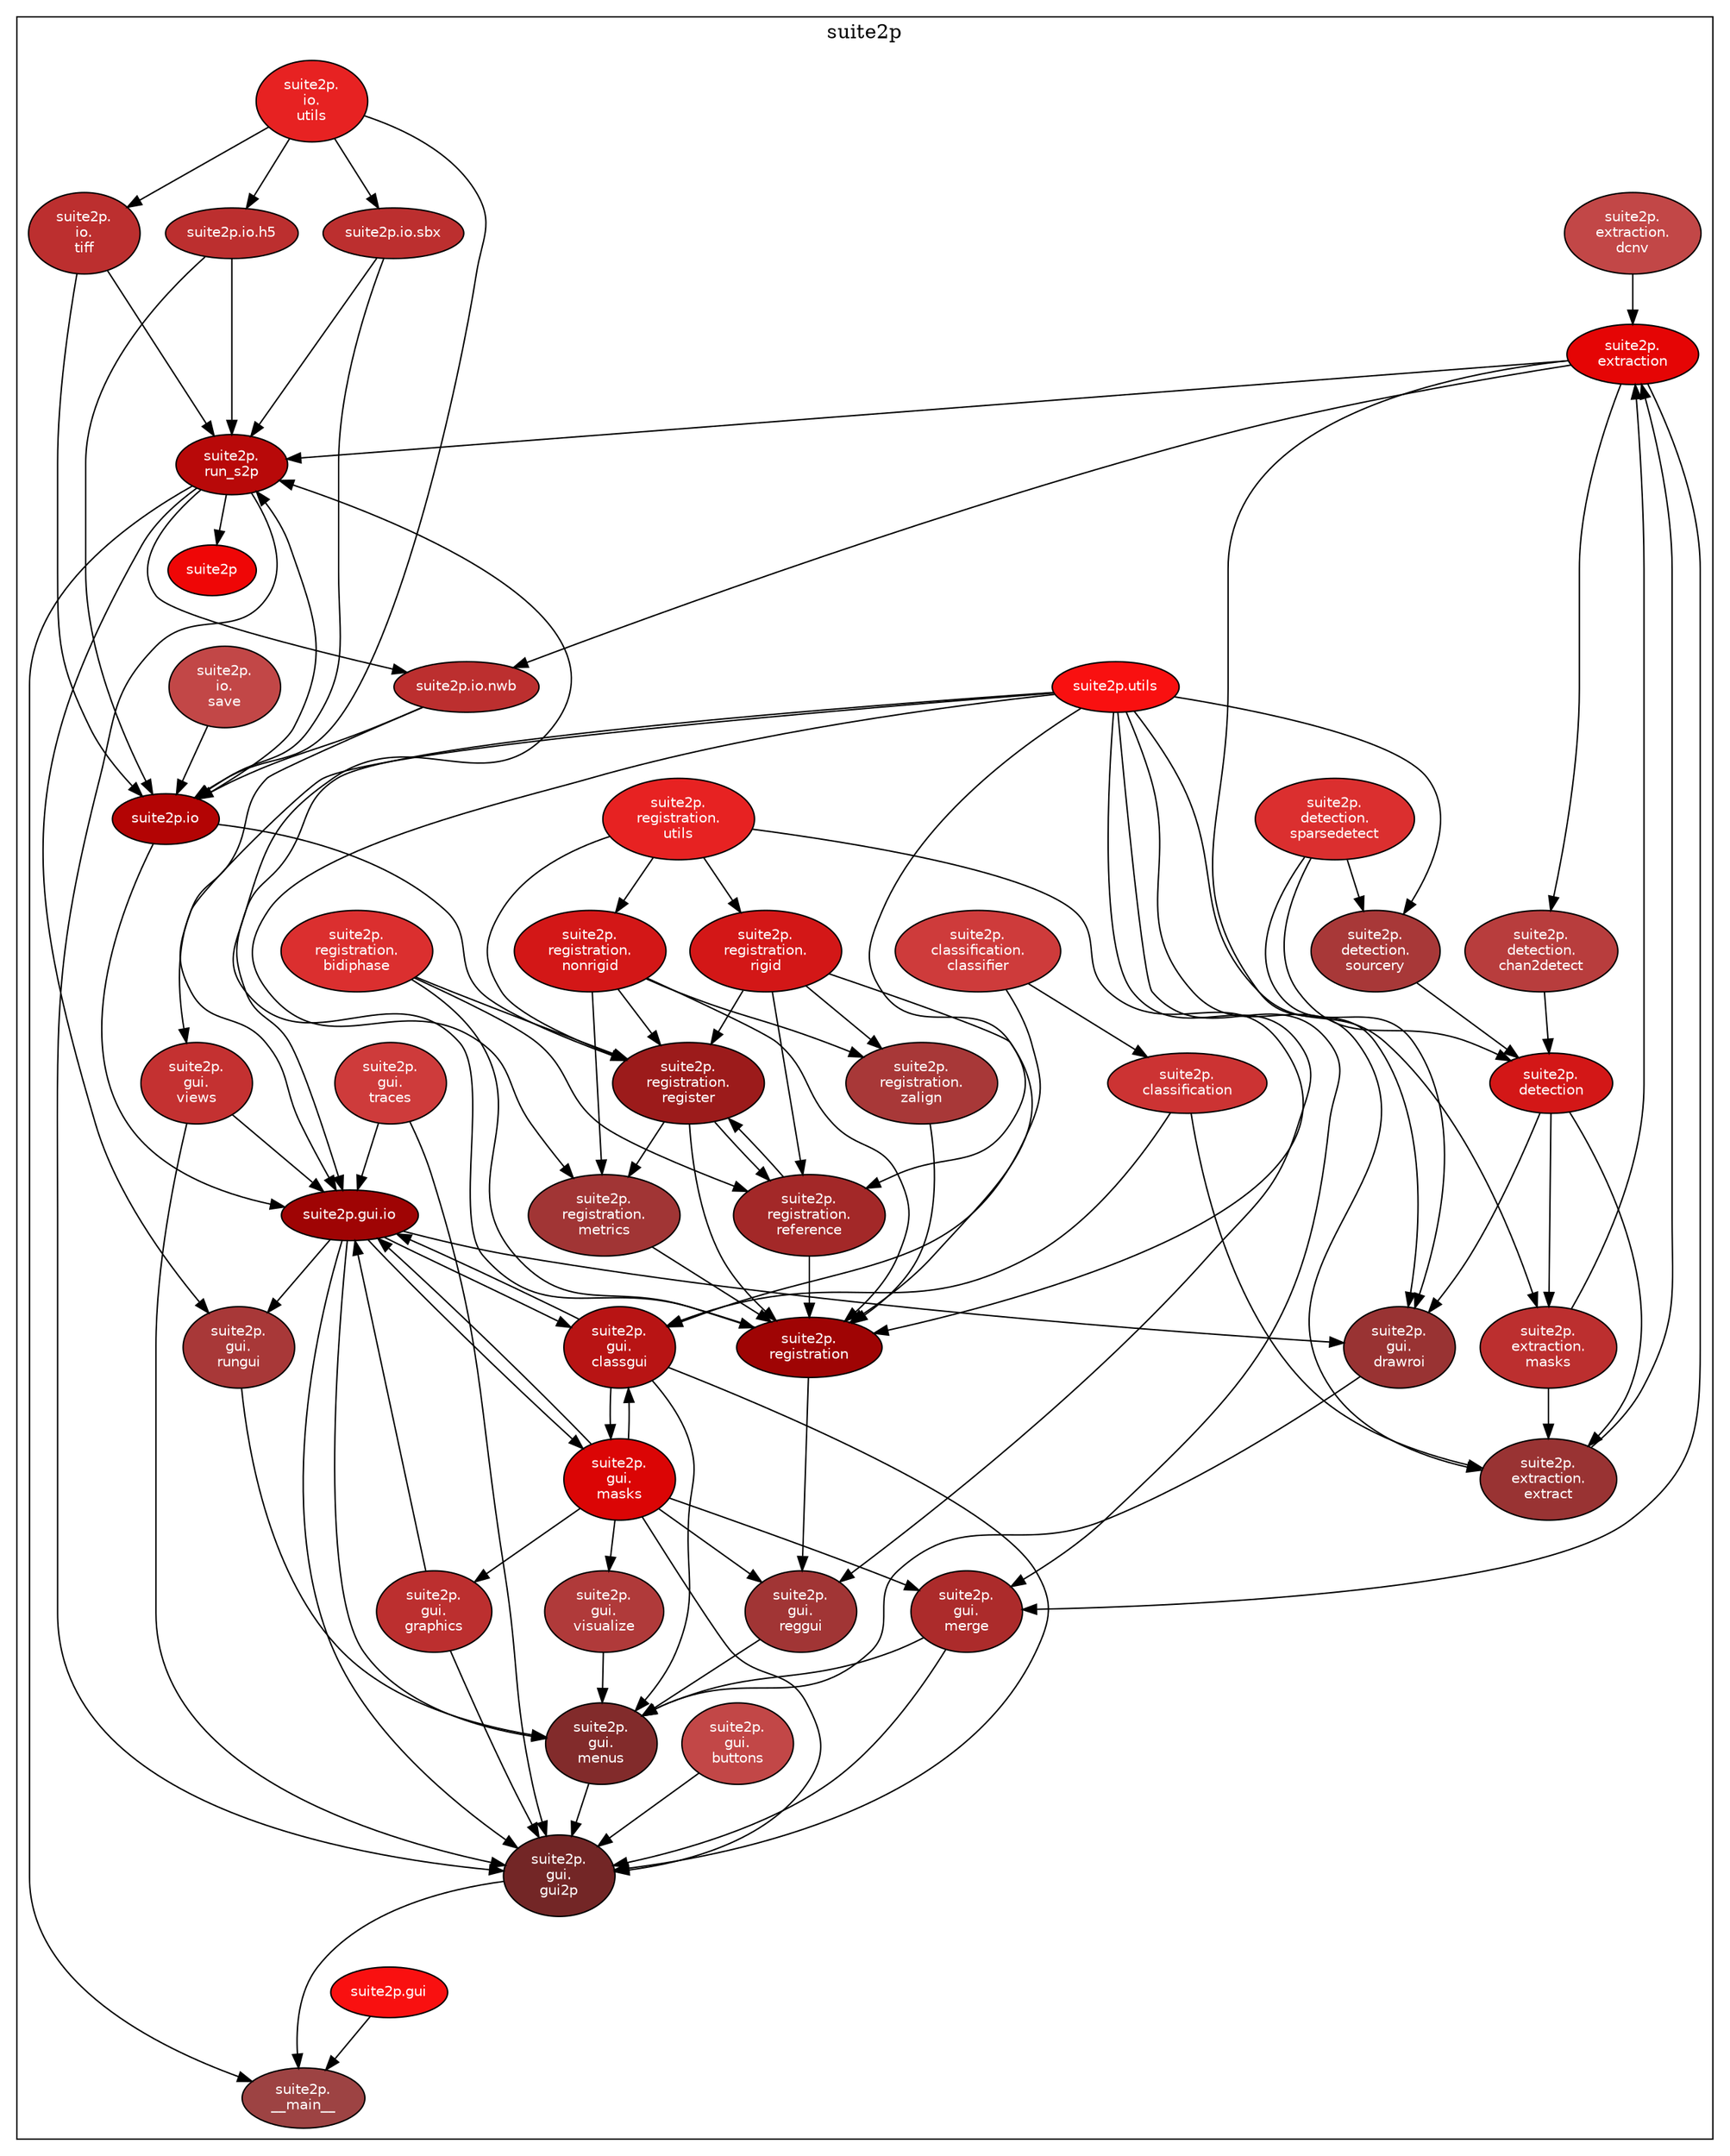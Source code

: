 
digraph G {

    compound = true;
    rankdir = TB;
    node [style=filled,fillcolor="#ffffff",fontcolor="#000000",fontname=Helvetica,fontsize=10];

subgraph cluster_suite2p {
    label = suite2p;
    suite2p [fillcolor="#ef0606",fontcolor="#ffffff"];
    suite2p___main__ [fillcolor="#9d4343",fontcolor="#ffffff",label="suite2p\.\n__main__"];
    suite2p_classification [fillcolor="#cc3333",fontcolor="#ffffff",label="suite2p\.\nclassification"];
    suite2p_classification_classifier [fillcolor="#ce3b3b",fontcolor="#ffffff",label="suite2p\.\nclassification\.\nclassifier"];
    suite2p_detection [fillcolor="#d31717",fontcolor="#ffffff",label="suite2p\.\ndetection"];
    suite2p_detection_chan2detect [fillcolor="#b83d3d",fontcolor="#ffffff",label="suite2p\.\ndetection\.\nchan2detect"];
    suite2p_detection_sourcery [fillcolor="#a83838",fontcolor="#ffffff",label="suite2p\.\ndetection\.\nsourcery"];
    suite2p_detection_sparsedetect [fillcolor="#db2f2f",fontcolor="#ffffff",label="suite2p\.\ndetection\.\nsparsedetect"];
    suite2p_extraction [fillcolor="#e50505",fontcolor="#ffffff",label="suite2p\.\nextraction"];
    suite2p_extraction_dcnv [fillcolor="#c24747",fontcolor="#ffffff",label="suite2p\.\nextraction\.\ndcnv"];
    suite2p_extraction_extract [fillcolor="#993333",fontcolor="#ffffff",label="suite2p\.\nextraction\.\nextract"];
    suite2p_extraction_masks [fillcolor="#bc2f2f",fontcolor="#ffffff",label="suite2p\.\nextraction\.\nmasks"];
    suite2p_gui [fillcolor="#f91010",fontcolor="#ffffff",label="suite2p.gui"];
    suite2p_gui_buttons [fillcolor="#c24747",fontcolor="#ffffff",label="suite2p\.\ngui\.\nbuttons"];
    suite2p_gui_classgui [fillcolor="#b81414",fontcolor="#ffffff",label="suite2p\.\ngui\.\nclassgui"];
    suite2p_gui_drawroi [fillcolor="#993333",fontcolor="#ffffff",label="suite2p\.\ngui\.\ndrawroi"];
    suite2p_gui_graphics [fillcolor="#bc2f2f",fontcolor="#ffffff",label="suite2p\.\ngui\.\ngraphics"];
    suite2p_gui_gui2p [fillcolor="#732626",fontcolor="#ffffff",label="suite2p\.\ngui\.\ngui2p"];
    suite2p_gui_io [fillcolor="#9f0404",fontcolor="#ffffff",label="suite2p.gui.io"];
    suite2p_gui_masks [fillcolor="#db0505",fontcolor="#ffffff",label="suite2p\.\ngui\.\nmasks"];
    suite2p_gui_menus [fillcolor="#822b2b",fontcolor="#ffffff",label="suite2p\.\ngui\.\nmenus"];
    suite2p_gui_merge [fillcolor="#ac2b2b",fontcolor="#ffffff",label="suite2p\.\ngui\.\nmerge"];
    suite2p_gui_reggui [fillcolor="#a13535",fontcolor="#ffffff",label="suite2p\.\ngui\.\nreggui"];
    suite2p_gui_rungui [fillcolor="#a83838",fontcolor="#ffffff",label="suite2p\.\ngui\.\nrungui"];
    suite2p_gui_traces [fillcolor="#ce3b3b",fontcolor="#ffffff",label="suite2p\.\ngui\.\ntraces"];
    suite2p_gui_views [fillcolor="#c43131",fontcolor="#ffffff",label="suite2p\.\ngui\.\nviews"];
    suite2p_gui_visualize [fillcolor="#b03a3a",fontcolor="#ffffff",label="suite2p\.\ngui\.\nvisualize"];
    suite2p_io [fillcolor="#b30404",fontcolor="#ffffff",label="suite2p.io"];
    suite2p_io_h5 [fillcolor="#bc2f2f",fontcolor="#ffffff",label="suite2p.io.h5"];
    suite2p_io_nwb [fillcolor="#bc2f2f",fontcolor="#ffffff",label="suite2p.io.nwb"];
    suite2p_io_save [fillcolor="#c24747",fontcolor="#ffffff",label="suite2p\.\nio\.\nsave"];
    suite2p_io_sbx [fillcolor="#bc2f2f",fontcolor="#ffffff",label="suite2p.io.sbx"];
    suite2p_io_tiff [fillcolor="#bc2f2f",fontcolor="#ffffff",label="suite2p\.\nio\.\ntiff"];
    suite2p_io_utils [fillcolor="#e72222",fontcolor="#ffffff",label="suite2p\.\nio\.\nutils"];
    suite2p_registration [fillcolor="#9f0404",fontcolor="#ffffff",label="suite2p\.\nregistration"];
    suite2p_registration_bidiphase [fillcolor="#db2f2f",fontcolor="#ffffff",label="suite2p\.\nregistration\.\nbidiphase"];
    suite2p_registration_metrics [fillcolor="#a13535",fontcolor="#ffffff",label="suite2p\.\nregistration\.\nmetrics"];
    suite2p_registration_nonrigid [fillcolor="#d31717",fontcolor="#ffffff",label="suite2p\.\nregistration\.\nnonrigid"];
    suite2p_registration_reference [fillcolor="#a32828",fontcolor="#ffffff",label="suite2p\.\nregistration\.\nreference"];
    suite2p_registration_register [fillcolor="#9c1b1b",fontcolor="#ffffff",label="suite2p\.\nregistration\.\nregister"];
    suite2p_registration_rigid [fillcolor="#d31717",fontcolor="#ffffff",label="suite2p\.\nregistration\.\nrigid"];
    suite2p_registration_utils [fillcolor="#e72222",fontcolor="#ffffff",label="suite2p\.\nregistration\.\nutils"];
    suite2p_registration_zalign [fillcolor="#a83838",fontcolor="#ffffff",label="suite2p\.\nregistration\.\nzalign"];
    suite2p_run_s2p [fillcolor="#b80909",fontcolor="#ffffff",label="suite2p\.\nrun_s2p"];
    suite2p_utils [fillcolor="#f91010",fontcolor="#ffffff",label="suite2p.utils"];
}
    suite2p_classification -> suite2p_extraction_extract [fillcolor="#000000",minlen="2"];
    suite2p_classification -> suite2p_gui_classgui [fillcolor="#000000",minlen="2"];
    suite2p_classification_classifier -> suite2p_classification [fillcolor="#000000",weight="2"];
    suite2p_classification_classifier -> suite2p_gui_classgui [fillcolor="#000000",minlen="2"];
    suite2p_detection -> suite2p_extraction_extract [fillcolor="#000000",minlen="2"];
    suite2p_detection -> suite2p_extraction_masks [fillcolor="#000000",minlen="2"];
    suite2p_detection -> suite2p_gui_drawroi [fillcolor="#000000",minlen="2"];
    suite2p_detection_chan2detect -> suite2p_detection [fillcolor="#000000",weight="2"];
    suite2p_detection_sourcery -> suite2p_detection [fillcolor="#000000",weight="2"];
    suite2p_detection_sparsedetect -> suite2p_detection [fillcolor="#000000",weight="2"];
    suite2p_detection_sparsedetect -> suite2p_detection_sourcery [fillcolor="#000000",weight="2"];
    suite2p_detection_sparsedetect -> suite2p_gui_drawroi [fillcolor="#000000",minlen="2"];
    suite2p_extraction -> suite2p_detection_chan2detect [fillcolor="#000000",minlen="2"];
    suite2p_extraction -> suite2p_gui_drawroi [fillcolor="#000000",minlen="2"];
    suite2p_extraction -> suite2p_gui_merge [fillcolor="#000000",minlen="2"];
    suite2p_extraction -> suite2p_io_nwb [fillcolor="#000000",minlen="2"];
    suite2p_extraction -> suite2p_run_s2p [fillcolor="#000000"];
    suite2p_extraction_dcnv -> suite2p_extraction [fillcolor="#000000",weight="2"];
    suite2p_extraction_extract -> suite2p_extraction [fillcolor="#000000",weight="2"];
    suite2p_extraction_masks -> suite2p_extraction [fillcolor="#000000",weight="2"];
    suite2p_extraction_masks -> suite2p_extraction_extract [fillcolor="#000000",weight="2"];
    suite2p_gui -> suite2p___main__ [fillcolor="#000000"];
    suite2p_gui_buttons -> suite2p_gui_gui2p [fillcolor="#000000",weight="2"];
    suite2p_gui_classgui -> suite2p_gui_gui2p [fillcolor="#000000",weight="2"];
    suite2p_gui_classgui -> suite2p_gui_io [fillcolor="#000000",weight="2"];
    suite2p_gui_classgui -> suite2p_gui_masks [fillcolor="#000000",weight="2"];
    suite2p_gui_classgui -> suite2p_gui_menus [fillcolor="#000000",weight="2"];
    suite2p_gui_drawroi -> suite2p_gui_menus [fillcolor="#000000",weight="2"];
    suite2p_gui_graphics -> suite2p_gui_gui2p [fillcolor="#000000",weight="2"];
    suite2p_gui_graphics -> suite2p_gui_io [fillcolor="#000000",weight="2"];
    suite2p_gui_gui2p -> suite2p___main__ [fillcolor="#000000",minlen="2"];
    suite2p_gui_io -> suite2p_gui_classgui [fillcolor="#000000",weight="2"];
    suite2p_gui_io -> suite2p_gui_drawroi [fillcolor="#000000",weight="2"];
    suite2p_gui_io -> suite2p_gui_gui2p [fillcolor="#000000",weight="2"];
    suite2p_gui_io -> suite2p_gui_masks [fillcolor="#000000",weight="2"];
    suite2p_gui_io -> suite2p_gui_menus [fillcolor="#000000",weight="2"];
    suite2p_gui_io -> suite2p_gui_rungui [fillcolor="#000000",weight="2"];
    suite2p_gui_masks -> suite2p_gui_classgui [fillcolor="#000000",weight="2"];
    suite2p_gui_masks -> suite2p_gui_graphics [fillcolor="#000000",weight="2"];
    suite2p_gui_masks -> suite2p_gui_gui2p [fillcolor="#000000",weight="2"];
    suite2p_gui_masks -> suite2p_gui_io [fillcolor="#000000",weight="2"];
    suite2p_gui_masks -> suite2p_gui_merge [fillcolor="#000000",weight="2"];
    suite2p_gui_masks -> suite2p_gui_reggui [fillcolor="#000000",weight="2"];
    suite2p_gui_masks -> suite2p_gui_visualize [fillcolor="#000000",weight="2"];
    suite2p_gui_menus -> suite2p_gui_gui2p [fillcolor="#000000",weight="2"];
    suite2p_gui_merge -> suite2p_gui_gui2p [fillcolor="#000000",weight="2"];
    suite2p_gui_merge -> suite2p_gui_menus [fillcolor="#000000",weight="2"];
    suite2p_gui_reggui -> suite2p_gui_menus [fillcolor="#000000",weight="2"];
    suite2p_gui_rungui -> suite2p_gui_menus [fillcolor="#000000",weight="2"];
    suite2p_gui_traces -> suite2p_gui_gui2p [fillcolor="#000000",weight="2"];
    suite2p_gui_traces -> suite2p_gui_io [fillcolor="#000000",weight="2"];
    suite2p_gui_views -> suite2p_gui_gui2p [fillcolor="#000000",weight="2"];
    suite2p_gui_views -> suite2p_gui_io [fillcolor="#000000",weight="2"];
    suite2p_gui_visualize -> suite2p_gui_menus [fillcolor="#000000",weight="2"];
    suite2p_io -> suite2p_gui_io [fillcolor="#000000",minlen="2"];
    suite2p_io -> suite2p_registration_register [fillcolor="#000000",minlen="2"];
    suite2p_io -> suite2p_run_s2p [fillcolor="#000000"];
    suite2p_io_h5 -> suite2p_io [fillcolor="#000000",weight="2"];
    suite2p_io_h5 -> suite2p_run_s2p [fillcolor="#000000",minlen="2"];
    suite2p_io_nwb -> suite2p_gui_io [fillcolor="#000000",minlen="2"];
    suite2p_io_nwb -> suite2p_io [fillcolor="#000000",weight="2"];
    suite2p_io_save -> suite2p_io [fillcolor="#000000",weight="2"];
    suite2p_io_sbx -> suite2p_io [fillcolor="#000000",weight="2"];
    suite2p_io_sbx -> suite2p_run_s2p [fillcolor="#000000",minlen="2"];
    suite2p_io_tiff -> suite2p_io [fillcolor="#000000",weight="2"];
    suite2p_io_tiff -> suite2p_run_s2p [fillcolor="#000000",minlen="2"];
    suite2p_io_utils -> suite2p_io [fillcolor="#000000",weight="2"];
    suite2p_io_utils -> suite2p_io_h5 [fillcolor="#000000",weight="2"];
    suite2p_io_utils -> suite2p_io_sbx [fillcolor="#000000",weight="2"];
    suite2p_io_utils -> suite2p_io_tiff [fillcolor="#000000",weight="2"];
    suite2p_registration -> suite2p_gui_reggui [fillcolor="#000000",minlen="2"];
    suite2p_registration -> suite2p_run_s2p [fillcolor="#000000"];
    suite2p_registration_bidiphase -> suite2p_registration [fillcolor="#000000",weight="2"];
    suite2p_registration_bidiphase -> suite2p_registration_reference [fillcolor="#000000",weight="2"];
    suite2p_registration_bidiphase -> suite2p_registration_register [fillcolor="#000000",weight="2"];
    suite2p_registration_metrics -> suite2p_registration [fillcolor="#000000",weight="2"];
    suite2p_registration_nonrigid -> suite2p_registration [fillcolor="#000000",weight="2"];
    suite2p_registration_nonrigid -> suite2p_registration_metrics [fillcolor="#000000",weight="2"];
    suite2p_registration_nonrigid -> suite2p_registration_register [fillcolor="#000000",weight="2"];
    suite2p_registration_nonrigid -> suite2p_registration_zalign [fillcolor="#000000",weight="2"];
    suite2p_registration_reference -> suite2p_registration [fillcolor="#000000",weight="2"];
    suite2p_registration_reference -> suite2p_registration_register [fillcolor="#000000",weight="2"];
    suite2p_registration_register -> suite2p_registration [fillcolor="#000000",weight="2"];
    suite2p_registration_register -> suite2p_registration_metrics [fillcolor="#000000",weight="2"];
    suite2p_registration_register -> suite2p_registration_reference [fillcolor="#000000",weight="2"];
    suite2p_registration_rigid -> suite2p_registration [fillcolor="#000000",weight="2"];
    suite2p_registration_rigid -> suite2p_registration_reference [fillcolor="#000000",weight="2"];
    suite2p_registration_rigid -> suite2p_registration_register [fillcolor="#000000",weight="2"];
    suite2p_registration_rigid -> suite2p_registration_zalign [fillcolor="#000000",weight="2"];
    suite2p_registration_utils -> suite2p_registration [fillcolor="#000000",weight="2"];
    suite2p_registration_utils -> suite2p_registration_nonrigid [fillcolor="#000000",weight="2"];
    suite2p_registration_utils -> suite2p_registration_register [fillcolor="#000000",weight="2"];
    suite2p_registration_utils -> suite2p_registration_rigid [fillcolor="#000000",weight="2"];
    suite2p_registration_zalign -> suite2p_registration [fillcolor="#000000",weight="2"];
    suite2p_run_s2p -> suite2p [fillcolor="#000000"];
    suite2p_run_s2p -> suite2p___main__ [fillcolor="#000000"];
    suite2p_run_s2p -> suite2p_gui_gui2p [fillcolor="#000000",minlen="2"];
    suite2p_run_s2p -> suite2p_gui_rungui [fillcolor="#000000",minlen="2"];
    suite2p_run_s2p -> suite2p_io_nwb [fillcolor="#000000",minlen="2"];
    suite2p_utils -> suite2p_detection_sourcery [fillcolor="#000000",minlen="2"];
    suite2p_utils -> suite2p_extraction_extract [fillcolor="#000000",minlen="2"];
    suite2p_utils -> suite2p_extraction_masks [fillcolor="#000000",minlen="2"];
    suite2p_utils -> suite2p_gui_io [fillcolor="#000000",minlen="2"];
    suite2p_utils -> suite2p_gui_merge [fillcolor="#000000",minlen="2"];
    suite2p_utils -> suite2p_gui_reggui [fillcolor="#000000",minlen="2"];
    suite2p_utils -> suite2p_gui_views [fillcolor="#000000",minlen="2"];
    suite2p_utils -> suite2p_registration_metrics [fillcolor="#000000",minlen="2"];
    suite2p_utils -> suite2p_registration_reference [fillcolor="#000000",minlen="2"];
}

